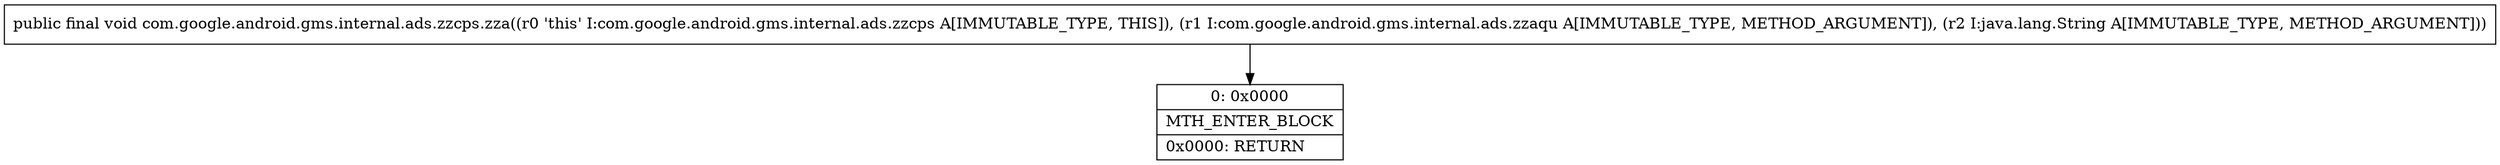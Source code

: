 digraph "CFG forcom.google.android.gms.internal.ads.zzcps.zza(Lcom\/google\/android\/gms\/internal\/ads\/zzaqu;Ljava\/lang\/String;)V" {
Node_0 [shape=record,label="{0\:\ 0x0000|MTH_ENTER_BLOCK\l|0x0000: RETURN   \l}"];
MethodNode[shape=record,label="{public final void com.google.android.gms.internal.ads.zzcps.zza((r0 'this' I:com.google.android.gms.internal.ads.zzcps A[IMMUTABLE_TYPE, THIS]), (r1 I:com.google.android.gms.internal.ads.zzaqu A[IMMUTABLE_TYPE, METHOD_ARGUMENT]), (r2 I:java.lang.String A[IMMUTABLE_TYPE, METHOD_ARGUMENT])) }"];
MethodNode -> Node_0;
}

